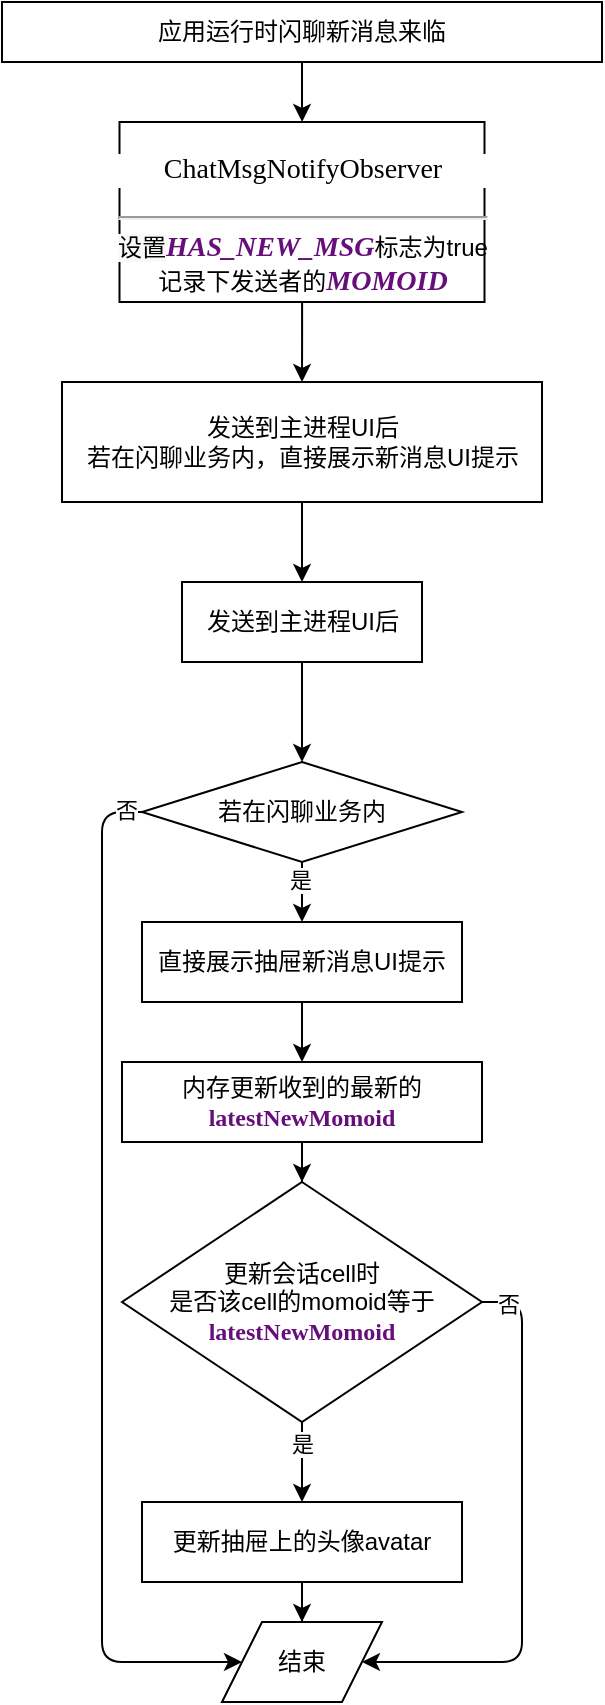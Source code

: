 <mxfile version="14.2.7" type="github">
  <diagram id="7NTNxbpjhulmoF8kZ1Ea" name="Page-1">
    <mxGraphModel dx="1042" dy="523" grid="1" gridSize="10" guides="1" tooltips="1" connect="1" arrows="1" fold="1" page="1" pageScale="1" pageWidth="827" pageHeight="1169" math="0" shadow="0">
      <root>
        <mxCell id="0" />
        <mxCell id="1" parent="0" />
        <mxCell id="ai1ogb0KSx4yU6j5K33D-4" value="" style="edgeStyle=orthogonalEdgeStyle;rounded=0;orthogonalLoop=1;jettySize=auto;html=1;" edge="1" parent="1" source="ai1ogb0KSx4yU6j5K33D-2" target="ai1ogb0KSx4yU6j5K33D-3">
          <mxGeometry relative="1" as="geometry" />
        </mxCell>
        <mxCell id="ai1ogb0KSx4yU6j5K33D-2" value="应用运行时闪聊新消息来临" style="rounded=0;whiteSpace=wrap;html=1;" vertex="1" parent="1">
          <mxGeometry x="20" y="40" width="300" height="30" as="geometry" />
        </mxCell>
        <mxCell id="ai1ogb0KSx4yU6j5K33D-6" value="" style="edgeStyle=orthogonalEdgeStyle;rounded=0;orthogonalLoop=1;jettySize=auto;html=1;" edge="1" parent="1" source="ai1ogb0KSx4yU6j5K33D-3" target="ai1ogb0KSx4yU6j5K33D-5">
          <mxGeometry relative="1" as="geometry" />
        </mxCell>
        <mxCell id="ai1ogb0KSx4yU6j5K33D-3" value="&lt;pre style=&quot;background-color: rgb(255 , 255 , 255) ; font-family: &amp;#34;menlo&amp;#34; ; font-size: 10.5pt&quot;&gt;ChatMsgNotifyObserver&lt;/pre&gt;&lt;hr&gt;&lt;span style=&quot;background-color: rgb(248 , 249 , 250)&quot;&gt;设置&lt;/span&gt;&lt;span style=&quot;color: rgb(102 , 14 , 122) ; font-style: italic ; font-weight: bold ; background-color: rgb(255 , 255 , 255) ; font-family: &amp;#34;menlo&amp;#34; ; font-size: 10.5pt&quot;&gt;HAS_NEW_MSG&lt;/span&gt;标志为true&lt;br&gt;记录下发送者的&lt;span style=&quot;color: rgb(102 , 14 , 122) ; font-style: italic ; font-weight: bold ; background-color: rgb(255 , 255 , 255) ; font-family: &amp;#34;menlo&amp;#34; ; font-size: 10.5pt&quot;&gt;MOMOID&lt;/span&gt;" style="html=1;rounded=0;align=center;" vertex="1" parent="1">
          <mxGeometry x="78.75" y="100" width="182.5" height="90" as="geometry" />
        </mxCell>
        <mxCell id="ai1ogb0KSx4yU6j5K33D-11" value="" style="edgeStyle=orthogonalEdgeStyle;rounded=0;orthogonalLoop=1;jettySize=auto;html=1;" edge="1" parent="1" source="ai1ogb0KSx4yU6j5K33D-5" target="ai1ogb0KSx4yU6j5K33D-10">
          <mxGeometry relative="1" as="geometry" />
        </mxCell>
        <mxCell id="ai1ogb0KSx4yU6j5K33D-5" value="发送到主进程UI后&lt;br&gt;若在闪聊业务内，直接展示新消息UI提示" style="html=1;rounded=0;align=center;" vertex="1" parent="1">
          <mxGeometry x="50" y="230" width="240" height="60" as="geometry" />
        </mxCell>
        <mxCell id="ai1ogb0KSx4yU6j5K33D-13" value="" style="edgeStyle=orthogonalEdgeStyle;rounded=0;orthogonalLoop=1;jettySize=auto;html=1;" edge="1" parent="1" source="ai1ogb0KSx4yU6j5K33D-10" target="ai1ogb0KSx4yU6j5K33D-12">
          <mxGeometry relative="1" as="geometry" />
        </mxCell>
        <mxCell id="ai1ogb0KSx4yU6j5K33D-10" value="发送到主进程UI后" style="html=1;rounded=0;align=center;" vertex="1" parent="1">
          <mxGeometry x="110" y="330" width="120" height="40" as="geometry" />
        </mxCell>
        <mxCell id="ai1ogb0KSx4yU6j5K33D-15" value="" style="edgeStyle=orthogonalEdgeStyle;rounded=0;orthogonalLoop=1;jettySize=auto;html=1;" edge="1" parent="1" source="ai1ogb0KSx4yU6j5K33D-12" target="ai1ogb0KSx4yU6j5K33D-14">
          <mxGeometry relative="1" as="geometry" />
        </mxCell>
        <mxCell id="ai1ogb0KSx4yU6j5K33D-39" value="是" style="edgeLabel;html=1;align=center;verticalAlign=middle;resizable=0;points=[];" vertex="1" connectable="0" parent="ai1ogb0KSx4yU6j5K33D-15">
          <mxGeometry x="-0.64" y="-1" relative="1" as="geometry">
            <mxPoint as="offset" />
          </mxGeometry>
        </mxCell>
        <mxCell id="ai1ogb0KSx4yU6j5K33D-12" value="若在闪聊业务内" style="rhombus;whiteSpace=wrap;html=1;rounded=0;" vertex="1" parent="1">
          <mxGeometry x="90" y="420" width="160" height="50" as="geometry" />
        </mxCell>
        <mxCell id="ai1ogb0KSx4yU6j5K33D-24" value="" style="edgeStyle=orthogonalEdgeStyle;rounded=0;orthogonalLoop=1;jettySize=auto;html=1;" edge="1" parent="1" source="ai1ogb0KSx4yU6j5K33D-14" target="ai1ogb0KSx4yU6j5K33D-23">
          <mxGeometry relative="1" as="geometry" />
        </mxCell>
        <mxCell id="ai1ogb0KSx4yU6j5K33D-14" value="直接展示抽屉新消息UI提示" style="whiteSpace=wrap;html=1;rounded=0;" vertex="1" parent="1">
          <mxGeometry x="90" y="500" width="160" height="40" as="geometry" />
        </mxCell>
        <mxCell id="ai1ogb0KSx4yU6j5K33D-29" value="" style="edgeStyle=orthogonalEdgeStyle;rounded=0;orthogonalLoop=1;jettySize=auto;html=1;" edge="1" parent="1" source="ai1ogb0KSx4yU6j5K33D-23" target="ai1ogb0KSx4yU6j5K33D-28">
          <mxGeometry relative="1" as="geometry" />
        </mxCell>
        <mxCell id="ai1ogb0KSx4yU6j5K33D-23" value="&lt;span&gt;内存更新收到的最新的&lt;/span&gt;&lt;span style=&quot;color: rgb(102 , 14 , 122) ; font-weight: bold ; background-color: rgb(255 , 255 , 255) ; font-family: &amp;#34;menlo&amp;#34; ; font-size: 9pt&quot;&gt;latestNewMomoid&lt;/span&gt;" style="whiteSpace=wrap;html=1;rounded=0;" vertex="1" parent="1">
          <mxGeometry x="80" y="570" width="180" height="40" as="geometry" />
        </mxCell>
        <mxCell id="ai1ogb0KSx4yU6j5K33D-31" value="" style="edgeStyle=orthogonalEdgeStyle;rounded=0;orthogonalLoop=1;jettySize=auto;html=1;" edge="1" parent="1" source="ai1ogb0KSx4yU6j5K33D-28" target="ai1ogb0KSx4yU6j5K33D-30">
          <mxGeometry relative="1" as="geometry" />
        </mxCell>
        <mxCell id="ai1ogb0KSx4yU6j5K33D-38" value="是" style="edgeLabel;html=1;align=center;verticalAlign=middle;resizable=0;points=[];" vertex="1" connectable="0" parent="ai1ogb0KSx4yU6j5K33D-31">
          <mxGeometry x="-0.44" relative="1" as="geometry">
            <mxPoint as="offset" />
          </mxGeometry>
        </mxCell>
        <mxCell id="ai1ogb0KSx4yU6j5K33D-28" value="更新会话cell时&lt;br&gt;是否该cell的momoid等于&lt;span style=&quot;color: rgb(102 , 14 , 122) ; font-family: &amp;#34;menlo&amp;#34; ; font-weight: 700 ; background-color: rgb(255 , 255 , 255)&quot;&gt;latestNewMomoid&lt;/span&gt;" style="rhombus;whiteSpace=wrap;html=1;rounded=0;" vertex="1" parent="1">
          <mxGeometry x="80" y="630" width="180" height="120" as="geometry" />
        </mxCell>
        <mxCell id="ai1ogb0KSx4yU6j5K33D-33" value="" style="edgeStyle=orthogonalEdgeStyle;rounded=0;orthogonalLoop=1;jettySize=auto;html=1;" edge="1" parent="1" source="ai1ogb0KSx4yU6j5K33D-30" target="ai1ogb0KSx4yU6j5K33D-32">
          <mxGeometry relative="1" as="geometry" />
        </mxCell>
        <mxCell id="ai1ogb0KSx4yU6j5K33D-30" value="更新抽屉上的头像avatar" style="whiteSpace=wrap;html=1;rounded=0;" vertex="1" parent="1">
          <mxGeometry x="90" y="790" width="160" height="40" as="geometry" />
        </mxCell>
        <mxCell id="ai1ogb0KSx4yU6j5K33D-32" value="结束" style="shape=parallelogram;perimeter=parallelogramPerimeter;whiteSpace=wrap;html=1;fixedSize=1;rounded=0;" vertex="1" parent="1">
          <mxGeometry x="130" y="850" width="80" height="40" as="geometry" />
        </mxCell>
        <mxCell id="ai1ogb0KSx4yU6j5K33D-34" value="" style="endArrow=classic;html=1;exitX=1;exitY=0.5;exitDx=0;exitDy=0;entryX=1;entryY=0.5;entryDx=0;entryDy=0;" edge="1" parent="1" source="ai1ogb0KSx4yU6j5K33D-28" target="ai1ogb0KSx4yU6j5K33D-32">
          <mxGeometry width="50" height="50" relative="1" as="geometry">
            <mxPoint x="300" y="760" as="sourcePoint" />
            <mxPoint x="350" y="710" as="targetPoint" />
            <Array as="points">
              <mxPoint x="280" y="690" />
              <mxPoint x="280" y="870" />
            </Array>
          </mxGeometry>
        </mxCell>
        <mxCell id="ai1ogb0KSx4yU6j5K33D-36" value="否" style="edgeLabel;html=1;align=center;verticalAlign=middle;resizable=0;points=[];" vertex="1" connectable="0" parent="ai1ogb0KSx4yU6j5K33D-34">
          <mxGeometry x="-0.911" y="-1" relative="1" as="geometry">
            <mxPoint as="offset" />
          </mxGeometry>
        </mxCell>
        <mxCell id="ai1ogb0KSx4yU6j5K33D-35" value="" style="endArrow=classic;html=1;exitX=0;exitY=0.5;exitDx=0;exitDy=0;entryX=0;entryY=0.5;entryDx=0;entryDy=0;" edge="1" parent="1" source="ai1ogb0KSx4yU6j5K33D-12" target="ai1ogb0KSx4yU6j5K33D-32">
          <mxGeometry width="50" height="50" relative="1" as="geometry">
            <mxPoint x="-60" y="570" as="sourcePoint" />
            <mxPoint x="70" y="860" as="targetPoint" />
            <Array as="points">
              <mxPoint x="70" y="445" />
              <mxPoint x="70" y="870" />
            </Array>
          </mxGeometry>
        </mxCell>
        <mxCell id="ai1ogb0KSx4yU6j5K33D-40" value="否" style="edgeLabel;html=1;align=center;verticalAlign=middle;resizable=0;points=[];" vertex="1" connectable="0" parent="ai1ogb0KSx4yU6j5K33D-35">
          <mxGeometry x="-0.969" y="-1" relative="1" as="geometry">
            <mxPoint as="offset" />
          </mxGeometry>
        </mxCell>
      </root>
    </mxGraphModel>
  </diagram>
</mxfile>
